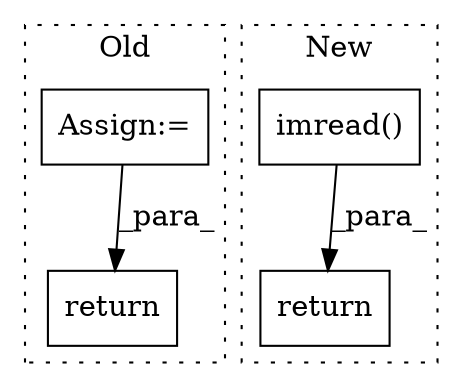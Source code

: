 digraph G {
subgraph cluster0 {
1 [label="return" a="93" s="482" l="7" shape="box"];
4 [label="Assign:=" a="68" s="442" l="4" shape="box"];
label = "Old";
style="dotted";
}
subgraph cluster1 {
2 [label="imread()" a="75" s="440,458" l="11,1" shape="box"];
3 [label="return" a="93" s="433" l="7" shape="box"];
label = "New";
style="dotted";
}
2 -> 3 [label="_para_"];
4 -> 1 [label="_para_"];
}